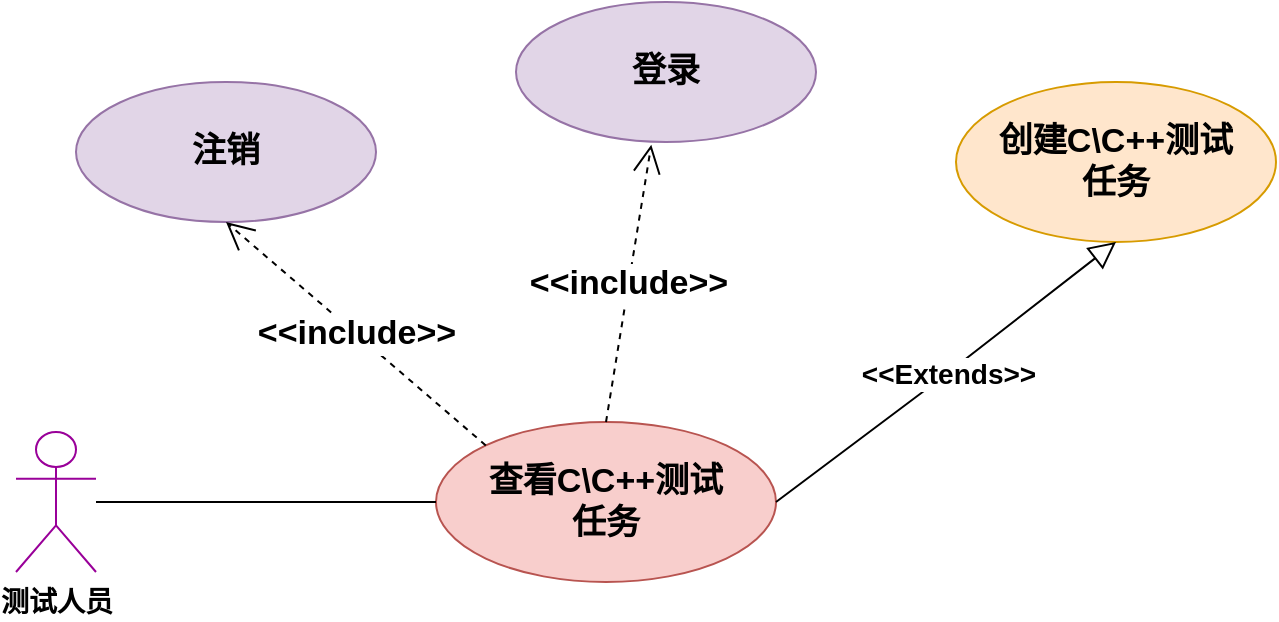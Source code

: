 <mxfile version="21.0.6" type="github">
  <diagram id="0QNdjRsXSifUzwaE3yXo" name="第 1 页">
    <mxGraphModel dx="1360" dy="676" grid="1" gridSize="10" guides="1" tooltips="1" connect="1" arrows="1" fold="1" page="1" pageScale="1" pageWidth="827" pageHeight="1169" math="0" shadow="0">
      <root>
        <mxCell id="0" />
        <mxCell id="1" parent="0" />
        <mxCell id="Wph4KG50UmGnbhIYvJGn-1" value="&lt;b&gt;&lt;font style=&quot;font-size: 14px;&quot;&gt;测试人员&lt;/font&gt;&lt;/b&gt;" style="shape=umlActor;verticalLabelPosition=bottom;verticalAlign=top;html=1;outlineConnect=0;strokeColor=#990099;" parent="1" vertex="1">
          <mxGeometry x="110" y="315" width="40" height="70" as="geometry" />
        </mxCell>
        <mxCell id="Wph4KG50UmGnbhIYvJGn-4" value="&lt;font style=&quot;font-size: 17px;&quot;&gt;&lt;b&gt;登录&lt;/b&gt;&lt;/font&gt;" style="ellipse;whiteSpace=wrap;html=1;fillColor=#e1d5e7;strokeColor=#9673a6;" parent="1" vertex="1">
          <mxGeometry x="360" y="100" width="150" height="70" as="geometry" />
        </mxCell>
        <mxCell id="Wph4KG50UmGnbhIYvJGn-5" value="&lt;b&gt;查看C\C++测试&lt;br&gt;任务&lt;/b&gt;" style="ellipse;whiteSpace=wrap;html=1;fontSize=17;fillColor=#f8cecc;strokeColor=#b85450;" parent="1" vertex="1">
          <mxGeometry x="320" y="310" width="170" height="80" as="geometry" />
        </mxCell>
        <mxCell id="Wph4KG50UmGnbhIYvJGn-6" value="&lt;b&gt;&amp;lt;&amp;lt;include&amp;gt;&amp;gt;&lt;/b&gt;" style="endArrow=open;endSize=12;dashed=1;html=1;rounded=0;fontSize=17;entryX=0.451;entryY=1.02;entryDx=0;entryDy=0;entryPerimeter=0;exitX=0.5;exitY=0;exitDx=0;exitDy=0;" parent="1" source="Wph4KG50UmGnbhIYvJGn-5" target="Wph4KG50UmGnbhIYvJGn-4" edge="1">
          <mxGeometry width="160" relative="1" as="geometry">
            <mxPoint x="330" y="270" as="sourcePoint" />
            <mxPoint x="490" y="270" as="targetPoint" />
          </mxGeometry>
        </mxCell>
        <mxCell id="Wph4KG50UmGnbhIYvJGn-7" value="&lt;b&gt;创建C\C++测试&lt;br&gt;任务&lt;/b&gt;" style="ellipse;whiteSpace=wrap;html=1;fontSize=17;fillColor=#ffe6cc;strokeColor=#d79b00;" parent="1" vertex="1">
          <mxGeometry x="580" y="140" width="160" height="80" as="geometry" />
        </mxCell>
        <mxCell id="Wph4KG50UmGnbhIYvJGn-9" value="" style="endArrow=block;html=1;rounded=0;fontSize=14;entryX=0.5;entryY=1;entryDx=0;entryDy=0;exitX=1;exitY=0.5;exitDx=0;exitDy=0;endFill=0;strokeWidth=1;endSize=11;" parent="1" source="Wph4KG50UmGnbhIYvJGn-5" target="Wph4KG50UmGnbhIYvJGn-7" edge="1">
          <mxGeometry relative="1" as="geometry">
            <mxPoint x="360" y="260" as="sourcePoint" />
            <mxPoint x="460" y="260" as="targetPoint" />
            <Array as="points">
              <mxPoint x="570" y="290" />
            </Array>
          </mxGeometry>
        </mxCell>
        <mxCell id="Wph4KG50UmGnbhIYvJGn-10" value="&amp;lt;&amp;lt;Extends&amp;gt;&amp;gt;" style="edgeLabel;resizable=0;html=1;align=center;verticalAlign=middle;strokeColor=#990099;fontSize=14;fontStyle=1" parent="Wph4KG50UmGnbhIYvJGn-9" connectable="0" vertex="1">
          <mxGeometry relative="1" as="geometry" />
        </mxCell>
        <mxCell id="Wph4KG50UmGnbhIYvJGn-11" value="" style="endArrow=none;html=1;rounded=0;strokeWidth=1;fontSize=14;endSize=11;entryX=0;entryY=0.5;entryDx=0;entryDy=0;" parent="1" source="Wph4KG50UmGnbhIYvJGn-1" target="Wph4KG50UmGnbhIYvJGn-5" edge="1">
          <mxGeometry width="50" height="50" relative="1" as="geometry">
            <mxPoint x="390" y="280" as="sourcePoint" />
            <mxPoint x="440" y="230" as="targetPoint" />
          </mxGeometry>
        </mxCell>
        <mxCell id="NY_yHirFNc_0vGTFGGc1-2" value="&lt;font style=&quot;font-size: 17px;&quot;&gt;&lt;b&gt;注销&lt;/b&gt;&lt;/font&gt;" style="ellipse;whiteSpace=wrap;html=1;fillColor=#e1d5e7;strokeColor=#9673a6;" vertex="1" parent="1">
          <mxGeometry x="140" y="140" width="150" height="70" as="geometry" />
        </mxCell>
        <mxCell id="NY_yHirFNc_0vGTFGGc1-3" value="&lt;b&gt;&amp;lt;&amp;lt;include&amp;gt;&amp;gt;&lt;/b&gt;" style="endArrow=open;endSize=12;dashed=1;html=1;rounded=0;fontSize=17;entryX=0.5;entryY=1;entryDx=0;entryDy=0;exitX=0;exitY=0;exitDx=0;exitDy=0;" edge="1" parent="1" source="Wph4KG50UmGnbhIYvJGn-5" target="NY_yHirFNc_0vGTFGGc1-2">
          <mxGeometry width="160" relative="1" as="geometry">
            <mxPoint x="390" y="320" as="sourcePoint" />
            <mxPoint x="438" y="181" as="targetPoint" />
          </mxGeometry>
        </mxCell>
      </root>
    </mxGraphModel>
  </diagram>
</mxfile>
